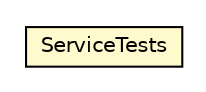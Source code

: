 #!/usr/local/bin/dot
#
# Class diagram 
# Generated by UMLGraph version 5.1 (http://www.umlgraph.org/)
#

digraph G {
	edge [fontname="Helvetica",fontsize=10,labelfontname="Helvetica",labelfontsize=10];
	node [fontname="Helvetica",fontsize=10,shape=plaintext];
	nodesep=0.25;
	ranksep=0.5;
	// net.sereneproject.collector.service.impl.ServiceTests
	c115 [label=<<table title="net.sereneproject.collector.service.impl.ServiceTests" border="0" cellborder="1" cellspacing="0" cellpadding="2" port="p" bgcolor="lemonChiffon" href="./ServiceTests.html">
		<tr><td><table border="0" cellspacing="0" cellpadding="1">
<tr><td align="center" balign="center"> ServiceTests </td></tr>
		</table></td></tr>
		</table>>, fontname="Helvetica", fontcolor="black", fontsize=10.0];
}

